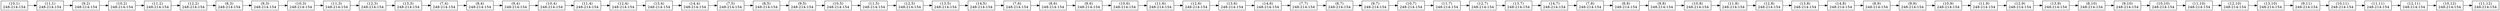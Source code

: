 digraph {
node [shape = rectangle, height=0.5, width=1.2];
graph [nodesep = 1];
rankdir=LR;
"1"[label="(10,1)\n248-214-154"];
"2"[label="(11,1)\n248-214-154"];
"1"->"2";
"3"[label="(9,2)\n248-214-154"];
"2"->"3";
"4"[label="(10,2)\n248-214-154"];
"3"->"4";
"5"[label="(11,2)\n248-214-154"];
"4"->"5";
"6"[label="(12,2)\n248-214-154"];
"5"->"6";
"7"[label="(8,3)\n248-214-154"];
"6"->"7";
"8"[label="(9,3)\n248-214-154"];
"7"->"8";
"9"[label="(10,3)\n248-214-154"];
"8"->"9";
"10"[label="(11,3)\n248-214-154"];
"9"->"10";
"11"[label="(12,3)\n248-214-154"];
"10"->"11";
"12"[label="(13,3)\n248-214-154"];
"11"->"12";
"13"[label="(7,4)\n248-214-154"];
"12"->"13";
"14"[label="(8,4)\n248-214-154"];
"13"->"14";
"15"[label="(9,4)\n248-214-154"];
"14"->"15";
"16"[label="(10,4)\n248-214-154"];
"15"->"16";
"17"[label="(11,4)\n248-214-154"];
"16"->"17";
"18"[label="(12,4)\n248-214-154"];
"17"->"18";
"19"[label="(13,4)\n248-214-154"];
"18"->"19";
"20"[label="(14,4)\n248-214-154"];
"19"->"20";
"21"[label="(7,5)\n248-214-154"];
"20"->"21";
"22"[label="(8,5)\n248-214-154"];
"21"->"22";
"23"[label="(9,5)\n248-214-154"];
"22"->"23";
"24"[label="(10,5)\n248-214-154"];
"23"->"24";
"25"[label="(11,5)\n248-214-154"];
"24"->"25";
"26"[label="(12,5)\n248-214-154"];
"25"->"26";
"27"[label="(13,5)\n248-214-154"];
"26"->"27";
"28"[label="(14,5)\n248-214-154"];
"27"->"28";
"29"[label="(7,6)\n248-214-154"];
"28"->"29";
"30"[label="(8,6)\n248-214-154"];
"29"->"30";
"31"[label="(9,6)\n248-214-154"];
"30"->"31";
"32"[label="(10,6)\n248-214-154"];
"31"->"32";
"33"[label="(11,6)\n248-214-154"];
"32"->"33";
"34"[label="(12,6)\n248-214-154"];
"33"->"34";
"35"[label="(13,6)\n248-214-154"];
"34"->"35";
"36"[label="(14,6)\n248-214-154"];
"35"->"36";
"37"[label="(7,7)\n248-214-154"];
"36"->"37";
"38"[label="(8,7)\n248-214-154"];
"37"->"38";
"39"[label="(9,7)\n248-214-154"];
"38"->"39";
"40"[label="(10,7)\n248-214-154"];
"39"->"40";
"41"[label="(11,7)\n248-214-154"];
"40"->"41";
"42"[label="(12,7)\n248-214-154"];
"41"->"42";
"43"[label="(13,7)\n248-214-154"];
"42"->"43";
"44"[label="(14,7)\n248-214-154"];
"43"->"44";
"45"[label="(7,8)\n248-214-154"];
"44"->"45";
"46"[label="(8,8)\n248-214-154"];
"45"->"46";
"47"[label="(9,8)\n248-214-154"];
"46"->"47";
"48"[label="(10,8)\n248-214-154"];
"47"->"48";
"49"[label="(11,8)\n248-214-154"];
"48"->"49";
"50"[label="(12,8)\n248-214-154"];
"49"->"50";
"51"[label="(13,8)\n248-214-154"];
"50"->"51";
"52"[label="(14,8)\n248-214-154"];
"51"->"52";
"53"[label="(8,9)\n248-214-154"];
"52"->"53";
"54"[label="(9,9)\n248-214-154"];
"53"->"54";
"55"[label="(10,9)\n248-214-154"];
"54"->"55";
"56"[label="(11,9)\n248-214-154"];
"55"->"56";
"57"[label="(12,9)\n248-214-154"];
"56"->"57";
"58"[label="(13,9)\n248-214-154"];
"57"->"58";
"59"[label="(8,10)\n248-214-154"];
"58"->"59";
"60"[label="(9,10)\n248-214-154"];
"59"->"60";
"61"[label="(10,10)\n248-214-154"];
"60"->"61";
"62"[label="(11,10)\n248-214-154"];
"61"->"62";
"63"[label="(12,10)\n248-214-154"];
"62"->"63";
"64"[label="(13,10)\n248-214-154"];
"63"->"64";
"65"[label="(9,11)\n248-214-154"];
"64"->"65";
"66"[label="(10,11)\n248-214-154"];
"65"->"66";
"67"[label="(11,11)\n248-214-154"];
"66"->"67";
"68"[label="(12,11)\n248-214-154"];
"67"->"68";
"69"[label="(10,12)\n248-214-154"];
"68"->"69";
"70"[label="(11,12)\n248-214-154"];
"69"->"70";
}